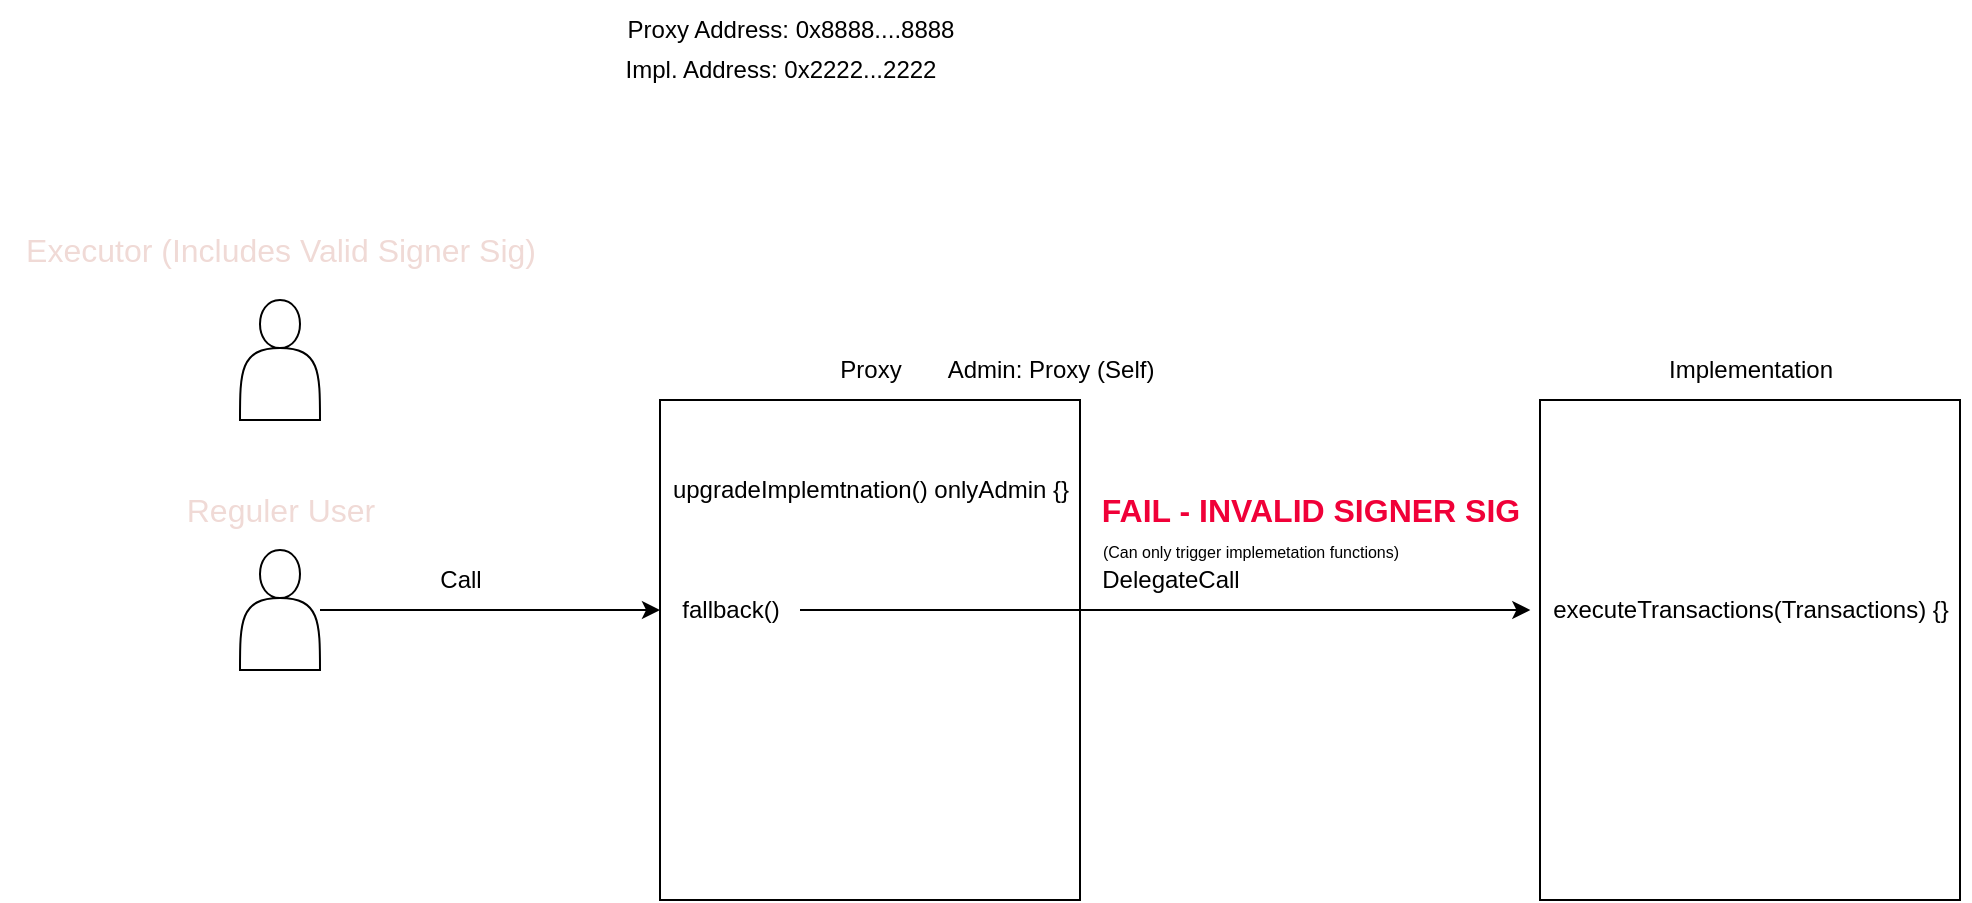 <mxfile>
    <diagram id="i0sJS4xQ93uKCmPZy6tr" name="Page-1">
        <mxGraphModel dx="1728" dy="392" grid="1" gridSize="10" guides="1" tooltips="1" connect="1" arrows="1" fold="1" page="1" pageScale="1" pageWidth="850" pageHeight="1100" math="0" shadow="0">
            <root>
                <mxCell id="0"/>
                <mxCell id="1" parent="0"/>
                <mxCell id="2" value="" style="whiteSpace=wrap;html=1;" vertex="1" parent="1">
                    <mxGeometry x="100" y="280" width="210" height="250" as="geometry"/>
                </mxCell>
                <mxCell id="3" value="Proxy Address: 0x8888....8888" style="text;html=1;align=center;verticalAlign=middle;resizable=0;points=[];autosize=1;strokeColor=none;fillColor=none;" vertex="1" parent="1">
                    <mxGeometry x="70" y="80" width="190" height="30" as="geometry"/>
                </mxCell>
                <mxCell id="4" value="Impl. Address: 0x2222...2222" style="text;html=1;align=center;verticalAlign=middle;resizable=0;points=[];autosize=1;strokeColor=none;fillColor=none;" vertex="1" parent="1">
                    <mxGeometry x="70" y="100" width="180" height="30" as="geometry"/>
                </mxCell>
                <mxCell id="5" value="Proxy" style="text;html=1;align=center;verticalAlign=middle;resizable=0;points=[];autosize=1;strokeColor=none;fillColor=none;" vertex="1" parent="1">
                    <mxGeometry x="180" y="250" width="50" height="30" as="geometry"/>
                </mxCell>
                <mxCell id="6" value="" style="whiteSpace=wrap;html=1;" vertex="1" parent="1">
                    <mxGeometry x="540" y="280" width="210" height="250" as="geometry"/>
                </mxCell>
                <mxCell id="7" value="Implementation" style="text;html=1;align=center;verticalAlign=middle;resizable=0;points=[];autosize=1;strokeColor=none;fillColor=none;" vertex="1" parent="1">
                    <mxGeometry x="590" y="250" width="110" height="30" as="geometry"/>
                </mxCell>
                <mxCell id="8" value="Admin: Proxy (Self)" style="text;html=1;align=center;verticalAlign=middle;resizable=0;points=[];autosize=1;strokeColor=none;fillColor=none;" vertex="1" parent="1">
                    <mxGeometry x="230" y="250" width="130" height="30" as="geometry"/>
                </mxCell>
                <mxCell id="12" style="edgeStyle=none;html=1;" edge="1" parent="1" source="9" target="11">
                    <mxGeometry relative="1" as="geometry"/>
                </mxCell>
                <mxCell id="9" value="" style="shape=actor;whiteSpace=wrap;html=1;" vertex="1" parent="1">
                    <mxGeometry x="-110" y="355" width="40" height="60" as="geometry"/>
                </mxCell>
                <mxCell id="10" value="upgradeImplemtnation() onlyAdmin {}" style="text;html=1;align=center;verticalAlign=middle;resizable=0;points=[];autosize=1;strokeColor=none;fillColor=none;" vertex="1" parent="1">
                    <mxGeometry x="95" y="310" width="220" height="30" as="geometry"/>
                </mxCell>
                <mxCell id="13" style="edgeStyle=none;html=1;entryX=-0.023;entryY=0.42;entryDx=0;entryDy=0;entryPerimeter=0;" edge="1" parent="1" source="11" target="6">
                    <mxGeometry relative="1" as="geometry"/>
                </mxCell>
                <mxCell id="11" value="fallback()" style="text;html=1;align=center;verticalAlign=middle;resizable=0;points=[];autosize=1;strokeColor=none;fillColor=none;" vertex="1" parent="1">
                    <mxGeometry x="100" y="370" width="70" height="30" as="geometry"/>
                </mxCell>
                <mxCell id="14" value="Call" style="text;html=1;align=center;verticalAlign=middle;resizable=0;points=[];autosize=1;strokeColor=none;fillColor=none;" vertex="1" parent="1">
                    <mxGeometry x="-20" y="355" width="40" height="30" as="geometry"/>
                </mxCell>
                <mxCell id="15" value="DelegateCall" style="text;html=1;align=center;verticalAlign=middle;resizable=0;points=[];autosize=1;strokeColor=none;fillColor=none;" vertex="1" parent="1">
                    <mxGeometry x="310" y="355" width="90" height="30" as="geometry"/>
                </mxCell>
                <mxCell id="16" value="&lt;font style=&quot;font-size: 8px;&quot;&gt;(Can only trigger implemetation functions)&lt;/font&gt;" style="text;html=1;align=center;verticalAlign=middle;resizable=0;points=[];autosize=1;strokeColor=none;fillColor=none;" vertex="1" parent="1">
                    <mxGeometry x="310" y="340" width="170" height="30" as="geometry"/>
                </mxCell>
                <mxCell id="17" value="&lt;font style=&quot;font-size: 12px;&quot;&gt;executeTransactions(Transactions) {}&lt;/font&gt;" style="text;html=1;align=center;verticalAlign=middle;resizable=0;points=[];autosize=1;strokeColor=none;fillColor=none;fontSize=8;" vertex="1" parent="1">
                    <mxGeometry x="535" y="370" width="220" height="30" as="geometry"/>
                </mxCell>
                <mxCell id="20" value="&lt;font size=&quot;1&quot; color=&quot;#f00038&quot;&gt;&lt;b style=&quot;font-size: 16px;&quot;&gt;FAIL - INVALID SIGNER SIG&lt;/b&gt;&lt;/font&gt;" style="text;html=1;align=center;verticalAlign=middle;resizable=0;points=[];autosize=1;strokeColor=none;fillColor=none;fontSize=12;" vertex="1" parent="1">
                    <mxGeometry x="310" y="320" width="230" height="30" as="geometry"/>
                </mxCell>
                <mxCell id="21" value="&lt;font color=&quot;#f0dad6&quot;&gt;Reguler User&lt;/font&gt;" style="text;html=1;align=center;verticalAlign=middle;resizable=0;points=[];autosize=1;strokeColor=none;fillColor=none;fontSize=16;fontColor=#F00038;" vertex="1" parent="1">
                    <mxGeometry x="-150" y="320" width="120" height="30" as="geometry"/>
                </mxCell>
                <mxCell id="22" value="" style="shape=actor;whiteSpace=wrap;html=1;" vertex="1" parent="1">
                    <mxGeometry x="-110" y="230" width="40" height="60" as="geometry"/>
                </mxCell>
                <mxCell id="23" value="&lt;font color=&quot;#f0dad6&quot;&gt;Executor (Includes Valid Signer Sig)&lt;/font&gt;" style="text;html=1;align=center;verticalAlign=middle;resizable=0;points=[];autosize=1;strokeColor=none;fillColor=none;fontSize=16;fontColor=#F00038;" vertex="1" parent="1">
                    <mxGeometry x="-230" y="190" width="280" height="30" as="geometry"/>
                </mxCell>
            </root>
        </mxGraphModel>
    </diagram>
</mxfile>